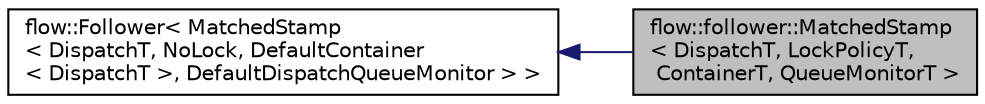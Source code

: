 digraph "flow::follower::MatchedStamp&lt; DispatchT, LockPolicyT, ContainerT, QueueMonitorT &gt;"
{
 // LATEX_PDF_SIZE
  edge [fontname="Helvetica",fontsize="10",labelfontname="Helvetica",labelfontsize="10"];
  node [fontname="Helvetica",fontsize="10",shape=record];
  rankdir="LR";
  Node1 [label="flow::follower::MatchedStamp\l\< DispatchT, LockPolicyT,\l ContainerT, QueueMonitorT \>",height=0.2,width=0.4,color="black", fillcolor="grey75", style="filled", fontcolor="black",tooltip="Captures one element with a stamp which exactly matches the capture range lower bound."];
  Node2 -> Node1 [dir="back",color="midnightblue",fontsize="10",style="solid"];
  Node2 [label="flow::Follower\< MatchedStamp\l\< DispatchT, NoLock, DefaultContainer\l\< DispatchT \>, DefaultDispatchQueueMonitor \> \>",height=0.2,width=0.4,color="black", fillcolor="white", style="filled",URL="$classflow_1_1_follower.html",tooltip=" "];
}

